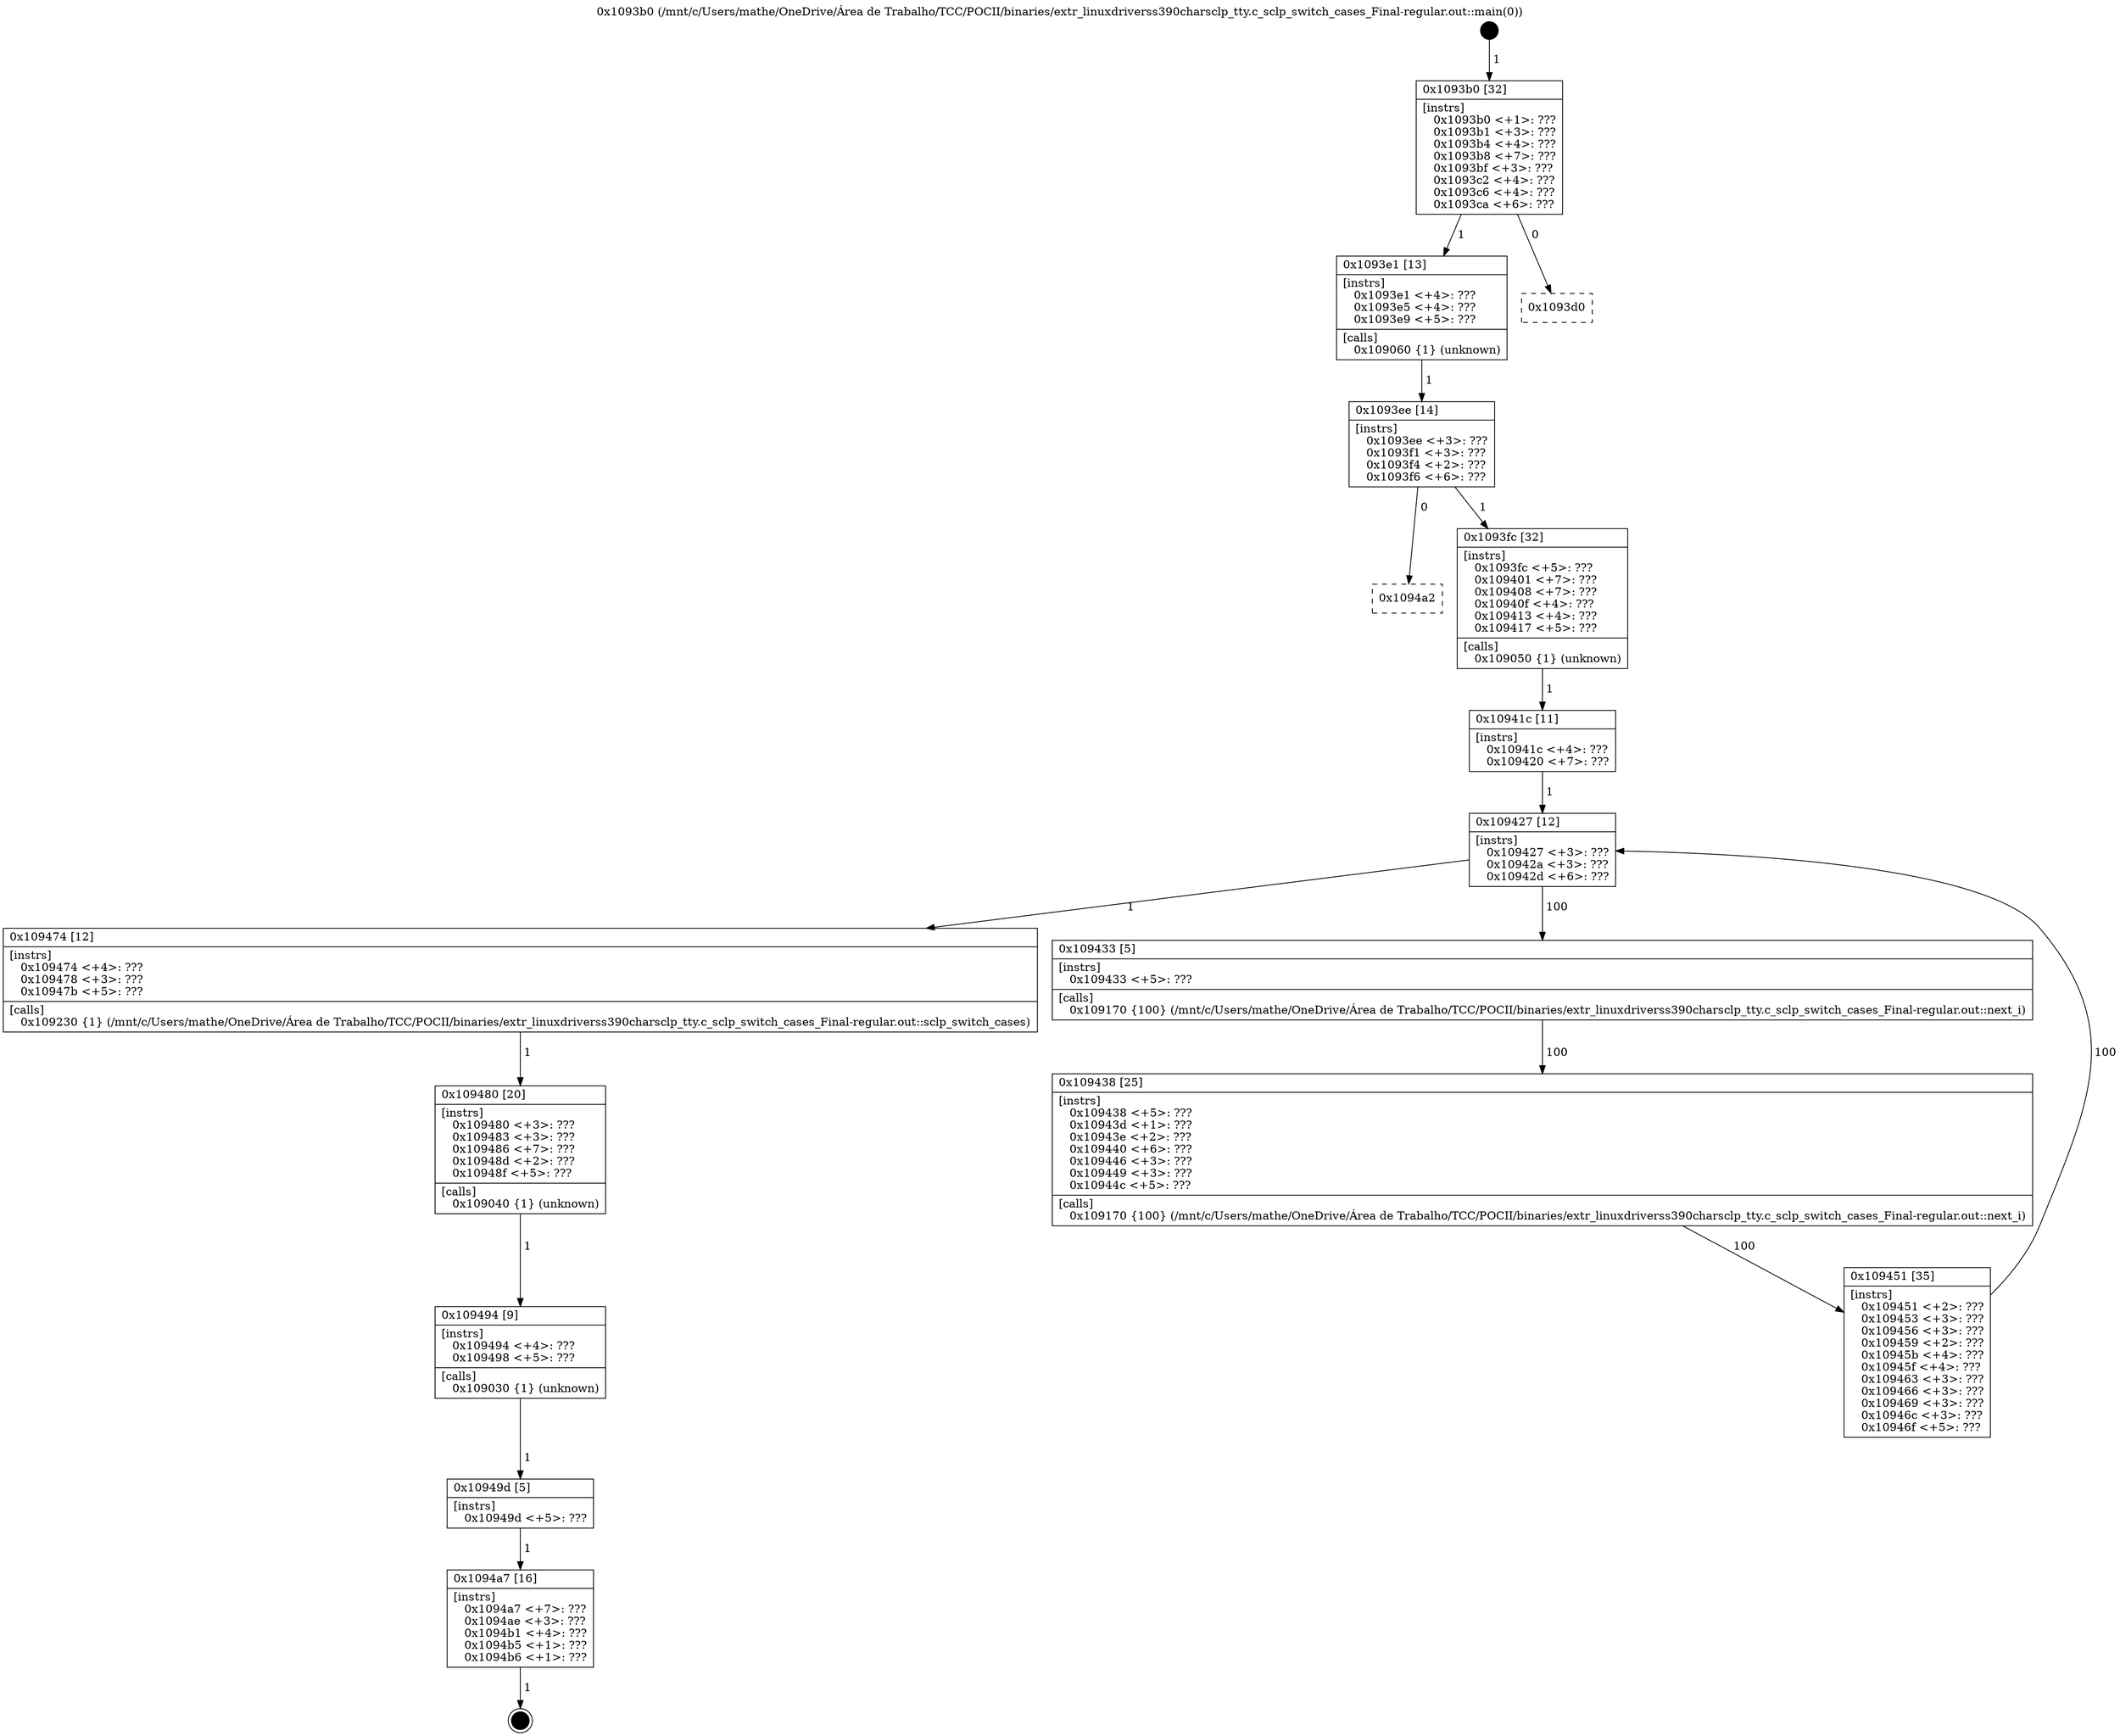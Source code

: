 digraph "0x1093b0" {
  label = "0x1093b0 (/mnt/c/Users/mathe/OneDrive/Área de Trabalho/TCC/POCII/binaries/extr_linuxdriverss390charsclp_tty.c_sclp_switch_cases_Final-regular.out::main(0))"
  labelloc = "t"
  node[shape=record]

  Entry [label="",width=0.3,height=0.3,shape=circle,fillcolor=black,style=filled]
  "0x1093b0" [label="{
     0x1093b0 [32]\l
     | [instrs]\l
     &nbsp;&nbsp;0x1093b0 \<+1\>: ???\l
     &nbsp;&nbsp;0x1093b1 \<+3\>: ???\l
     &nbsp;&nbsp;0x1093b4 \<+4\>: ???\l
     &nbsp;&nbsp;0x1093b8 \<+7\>: ???\l
     &nbsp;&nbsp;0x1093bf \<+3\>: ???\l
     &nbsp;&nbsp;0x1093c2 \<+4\>: ???\l
     &nbsp;&nbsp;0x1093c6 \<+4\>: ???\l
     &nbsp;&nbsp;0x1093ca \<+6\>: ???\l
  }"]
  "0x1093e1" [label="{
     0x1093e1 [13]\l
     | [instrs]\l
     &nbsp;&nbsp;0x1093e1 \<+4\>: ???\l
     &nbsp;&nbsp;0x1093e5 \<+4\>: ???\l
     &nbsp;&nbsp;0x1093e9 \<+5\>: ???\l
     | [calls]\l
     &nbsp;&nbsp;0x109060 \{1\} (unknown)\l
  }"]
  "0x1093d0" [label="{
     0x1093d0\l
  }", style=dashed]
  "0x1093ee" [label="{
     0x1093ee [14]\l
     | [instrs]\l
     &nbsp;&nbsp;0x1093ee \<+3\>: ???\l
     &nbsp;&nbsp;0x1093f1 \<+3\>: ???\l
     &nbsp;&nbsp;0x1093f4 \<+2\>: ???\l
     &nbsp;&nbsp;0x1093f6 \<+6\>: ???\l
  }"]
  "0x1094a2" [label="{
     0x1094a2\l
  }", style=dashed]
  "0x1093fc" [label="{
     0x1093fc [32]\l
     | [instrs]\l
     &nbsp;&nbsp;0x1093fc \<+5\>: ???\l
     &nbsp;&nbsp;0x109401 \<+7\>: ???\l
     &nbsp;&nbsp;0x109408 \<+7\>: ???\l
     &nbsp;&nbsp;0x10940f \<+4\>: ???\l
     &nbsp;&nbsp;0x109413 \<+4\>: ???\l
     &nbsp;&nbsp;0x109417 \<+5\>: ???\l
     | [calls]\l
     &nbsp;&nbsp;0x109050 \{1\} (unknown)\l
  }"]
  Exit [label="",width=0.3,height=0.3,shape=circle,fillcolor=black,style=filled,peripheries=2]
  "0x109427" [label="{
     0x109427 [12]\l
     | [instrs]\l
     &nbsp;&nbsp;0x109427 \<+3\>: ???\l
     &nbsp;&nbsp;0x10942a \<+3\>: ???\l
     &nbsp;&nbsp;0x10942d \<+6\>: ???\l
  }"]
  "0x109474" [label="{
     0x109474 [12]\l
     | [instrs]\l
     &nbsp;&nbsp;0x109474 \<+4\>: ???\l
     &nbsp;&nbsp;0x109478 \<+3\>: ???\l
     &nbsp;&nbsp;0x10947b \<+5\>: ???\l
     | [calls]\l
     &nbsp;&nbsp;0x109230 \{1\} (/mnt/c/Users/mathe/OneDrive/Área de Trabalho/TCC/POCII/binaries/extr_linuxdriverss390charsclp_tty.c_sclp_switch_cases_Final-regular.out::sclp_switch_cases)\l
  }"]
  "0x109433" [label="{
     0x109433 [5]\l
     | [instrs]\l
     &nbsp;&nbsp;0x109433 \<+5\>: ???\l
     | [calls]\l
     &nbsp;&nbsp;0x109170 \{100\} (/mnt/c/Users/mathe/OneDrive/Área de Trabalho/TCC/POCII/binaries/extr_linuxdriverss390charsclp_tty.c_sclp_switch_cases_Final-regular.out::next_i)\l
  }"]
  "0x109438" [label="{
     0x109438 [25]\l
     | [instrs]\l
     &nbsp;&nbsp;0x109438 \<+5\>: ???\l
     &nbsp;&nbsp;0x10943d \<+1\>: ???\l
     &nbsp;&nbsp;0x10943e \<+2\>: ???\l
     &nbsp;&nbsp;0x109440 \<+6\>: ???\l
     &nbsp;&nbsp;0x109446 \<+3\>: ???\l
     &nbsp;&nbsp;0x109449 \<+3\>: ???\l
     &nbsp;&nbsp;0x10944c \<+5\>: ???\l
     | [calls]\l
     &nbsp;&nbsp;0x109170 \{100\} (/mnt/c/Users/mathe/OneDrive/Área de Trabalho/TCC/POCII/binaries/extr_linuxdriverss390charsclp_tty.c_sclp_switch_cases_Final-regular.out::next_i)\l
  }"]
  "0x109451" [label="{
     0x109451 [35]\l
     | [instrs]\l
     &nbsp;&nbsp;0x109451 \<+2\>: ???\l
     &nbsp;&nbsp;0x109453 \<+3\>: ???\l
     &nbsp;&nbsp;0x109456 \<+3\>: ???\l
     &nbsp;&nbsp;0x109459 \<+2\>: ???\l
     &nbsp;&nbsp;0x10945b \<+4\>: ???\l
     &nbsp;&nbsp;0x10945f \<+4\>: ???\l
     &nbsp;&nbsp;0x109463 \<+3\>: ???\l
     &nbsp;&nbsp;0x109466 \<+3\>: ???\l
     &nbsp;&nbsp;0x109469 \<+3\>: ???\l
     &nbsp;&nbsp;0x10946c \<+3\>: ???\l
     &nbsp;&nbsp;0x10946f \<+5\>: ???\l
  }"]
  "0x10941c" [label="{
     0x10941c [11]\l
     | [instrs]\l
     &nbsp;&nbsp;0x10941c \<+4\>: ???\l
     &nbsp;&nbsp;0x109420 \<+7\>: ???\l
  }"]
  "0x109480" [label="{
     0x109480 [20]\l
     | [instrs]\l
     &nbsp;&nbsp;0x109480 \<+3\>: ???\l
     &nbsp;&nbsp;0x109483 \<+3\>: ???\l
     &nbsp;&nbsp;0x109486 \<+7\>: ???\l
     &nbsp;&nbsp;0x10948d \<+2\>: ???\l
     &nbsp;&nbsp;0x10948f \<+5\>: ???\l
     | [calls]\l
     &nbsp;&nbsp;0x109040 \{1\} (unknown)\l
  }"]
  "0x109494" [label="{
     0x109494 [9]\l
     | [instrs]\l
     &nbsp;&nbsp;0x109494 \<+4\>: ???\l
     &nbsp;&nbsp;0x109498 \<+5\>: ???\l
     | [calls]\l
     &nbsp;&nbsp;0x109030 \{1\} (unknown)\l
  }"]
  "0x10949d" [label="{
     0x10949d [5]\l
     | [instrs]\l
     &nbsp;&nbsp;0x10949d \<+5\>: ???\l
  }"]
  "0x1094a7" [label="{
     0x1094a7 [16]\l
     | [instrs]\l
     &nbsp;&nbsp;0x1094a7 \<+7\>: ???\l
     &nbsp;&nbsp;0x1094ae \<+3\>: ???\l
     &nbsp;&nbsp;0x1094b1 \<+4\>: ???\l
     &nbsp;&nbsp;0x1094b5 \<+1\>: ???\l
     &nbsp;&nbsp;0x1094b6 \<+1\>: ???\l
  }"]
  Entry -> "0x1093b0" [label=" 1"]
  "0x1093b0" -> "0x1093e1" [label=" 1"]
  "0x1093b0" -> "0x1093d0" [label=" 0"]
  "0x1093e1" -> "0x1093ee" [label=" 1"]
  "0x1093ee" -> "0x1094a2" [label=" 0"]
  "0x1093ee" -> "0x1093fc" [label=" 1"]
  "0x1094a7" -> Exit [label=" 1"]
  "0x1093fc" -> "0x10941c" [label=" 1"]
  "0x109427" -> "0x109474" [label=" 1"]
  "0x109427" -> "0x109433" [label=" 100"]
  "0x109433" -> "0x109438" [label=" 100"]
  "0x109438" -> "0x109451" [label=" 100"]
  "0x10941c" -> "0x109427" [label=" 1"]
  "0x109451" -> "0x109427" [label=" 100"]
  "0x109474" -> "0x109480" [label=" 1"]
  "0x109480" -> "0x109494" [label=" 1"]
  "0x109494" -> "0x10949d" [label=" 1"]
  "0x10949d" -> "0x1094a7" [label=" 1"]
}
